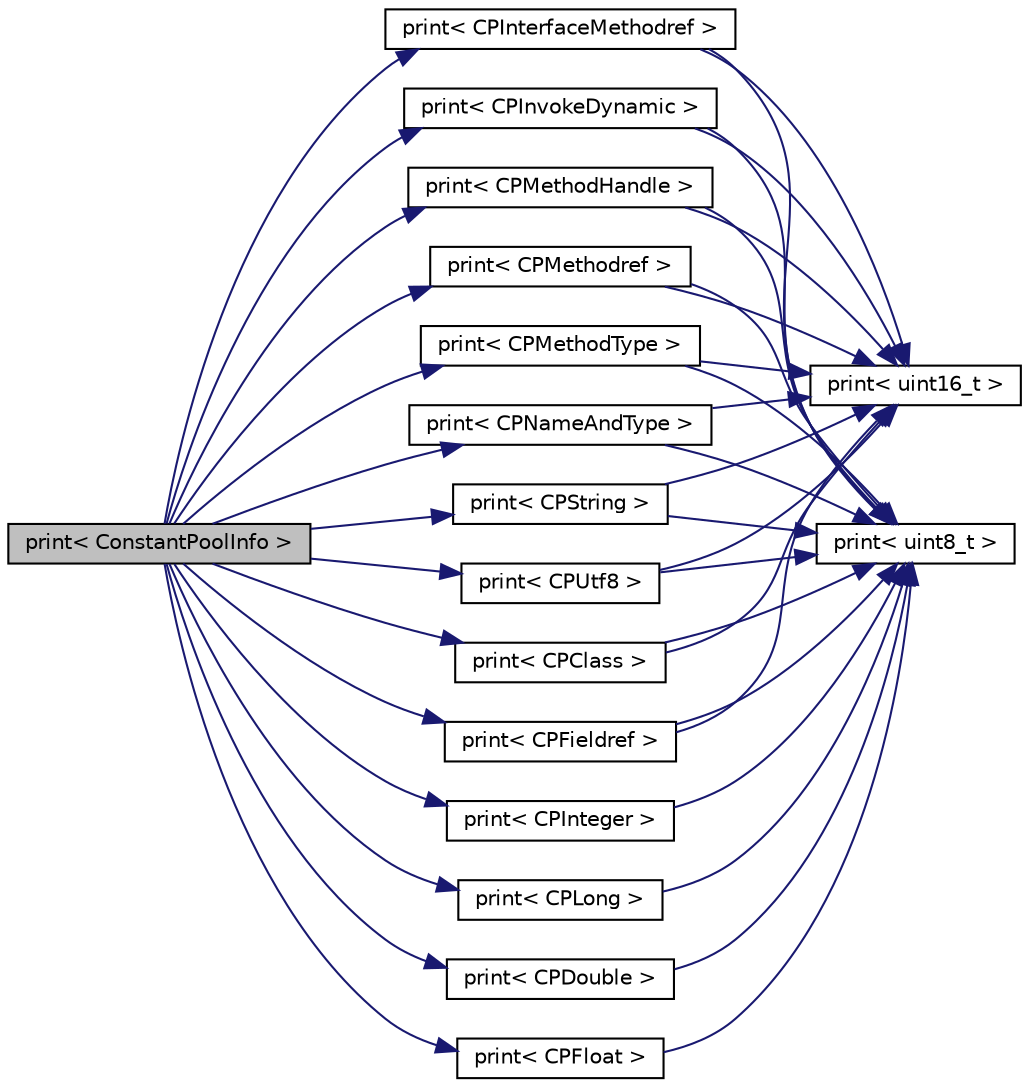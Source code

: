 digraph "print&lt; ConstantPoolInfo &gt;"
{
 // LATEX_PDF_SIZE
  edge [fontname="Helvetica",fontsize="10",labelfontname="Helvetica",labelfontsize="10"];
  node [fontname="Helvetica",fontsize="10",shape=record];
  rankdir="LR";
  Node1 [label="print\< ConstantPoolInfo \>",height=0.2,width=0.4,color="black", fillcolor="grey75", style="filled", fontcolor="black",tooltip=" "];
  Node1 -> Node2 [color="midnightblue",fontsize="10",style="solid"];
  Node2 [label="print\< CPClass \>",height=0.2,width=0.4,color="black", fillcolor="white", style="filled",URL="$_tipos_8cpp.html#a009bcba709f4973483ecae3f44de7cbb",tooltip=" "];
  Node2 -> Node3 [color="midnightblue",fontsize="10",style="solid"];
  Node3 [label="print\< uint16_t \>",height=0.2,width=0.4,color="black", fillcolor="white", style="filled",URL="$_tipos_8cpp.html#acf40d8a5ff2ee0e5bb42b2be35e1dcd1",tooltip=" "];
  Node2 -> Node4 [color="midnightblue",fontsize="10",style="solid"];
  Node4 [label="print\< uint8_t \>",height=0.2,width=0.4,color="black", fillcolor="white", style="filled",URL="$_tipos_8cpp.html#a78e725d6aa1a4bb1b3d26e4dafe5e059",tooltip=" "];
  Node1 -> Node5 [color="midnightblue",fontsize="10",style="solid"];
  Node5 [label="print\< CPDouble \>",height=0.2,width=0.4,color="black", fillcolor="white", style="filled",URL="$_tipos_8cpp.html#a4f69000f70bb0384b0768e3eeea805d5",tooltip=" "];
  Node5 -> Node4 [color="midnightblue",fontsize="10",style="solid"];
  Node1 -> Node6 [color="midnightblue",fontsize="10",style="solid"];
  Node6 [label="print\< CPFieldref \>",height=0.2,width=0.4,color="black", fillcolor="white", style="filled",URL="$_tipos_8cpp.html#ab815c721151f49a902fb631e0eea85e7",tooltip=" "];
  Node6 -> Node3 [color="midnightblue",fontsize="10",style="solid"];
  Node6 -> Node4 [color="midnightblue",fontsize="10",style="solid"];
  Node1 -> Node7 [color="midnightblue",fontsize="10",style="solid"];
  Node7 [label="print\< CPFloat \>",height=0.2,width=0.4,color="black", fillcolor="white", style="filled",URL="$_tipos_8cpp.html#aeaf75c63adfbb6acd6adddc28441686a",tooltip=" "];
  Node7 -> Node4 [color="midnightblue",fontsize="10",style="solid"];
  Node1 -> Node8 [color="midnightblue",fontsize="10",style="solid"];
  Node8 [label="print\< CPInteger \>",height=0.2,width=0.4,color="black", fillcolor="white", style="filled",URL="$_tipos_8cpp.html#a9c1894967331fe1590c62f849c7bb13c",tooltip=" "];
  Node8 -> Node4 [color="midnightblue",fontsize="10",style="solid"];
  Node1 -> Node9 [color="midnightblue",fontsize="10",style="solid"];
  Node9 [label="print\< CPInterfaceMethodref \>",height=0.2,width=0.4,color="black", fillcolor="white", style="filled",URL="$_tipos_8cpp.html#a5fcd3309d14e6d6c5e4f2c5303d9bd1d",tooltip=" "];
  Node9 -> Node3 [color="midnightblue",fontsize="10",style="solid"];
  Node9 -> Node4 [color="midnightblue",fontsize="10",style="solid"];
  Node1 -> Node10 [color="midnightblue",fontsize="10",style="solid"];
  Node10 [label="print\< CPInvokeDynamic \>",height=0.2,width=0.4,color="black", fillcolor="white", style="filled",URL="$_tipos_8cpp.html#a2e8fa404162fe4cd0cbaed199e2a85d7",tooltip=" "];
  Node10 -> Node3 [color="midnightblue",fontsize="10",style="solid"];
  Node10 -> Node4 [color="midnightblue",fontsize="10",style="solid"];
  Node1 -> Node11 [color="midnightblue",fontsize="10",style="solid"];
  Node11 [label="print\< CPLong \>",height=0.2,width=0.4,color="black", fillcolor="white", style="filled",URL="$_tipos_8cpp.html#a4f4b312ef48ebb4c7e11c0d9fe81b73c",tooltip=" "];
  Node11 -> Node4 [color="midnightblue",fontsize="10",style="solid"];
  Node1 -> Node12 [color="midnightblue",fontsize="10",style="solid"];
  Node12 [label="print\< CPMethodHandle \>",height=0.2,width=0.4,color="black", fillcolor="white", style="filled",URL="$_tipos_8cpp.html#a2afa686e490cd2da23fd6bfaf6acff7f",tooltip=" "];
  Node12 -> Node3 [color="midnightblue",fontsize="10",style="solid"];
  Node12 -> Node4 [color="midnightblue",fontsize="10",style="solid"];
  Node1 -> Node13 [color="midnightblue",fontsize="10",style="solid"];
  Node13 [label="print\< CPMethodref \>",height=0.2,width=0.4,color="black", fillcolor="white", style="filled",URL="$_tipos_8cpp.html#acb7d766753f1ac63413910b8a12867c2",tooltip=" "];
  Node13 -> Node3 [color="midnightblue",fontsize="10",style="solid"];
  Node13 -> Node4 [color="midnightblue",fontsize="10",style="solid"];
  Node1 -> Node14 [color="midnightblue",fontsize="10",style="solid"];
  Node14 [label="print\< CPMethodType \>",height=0.2,width=0.4,color="black", fillcolor="white", style="filled",URL="$_tipos_8cpp.html#a1b56c6777cd8a2aef6ebbd2700b6d1bc",tooltip=" "];
  Node14 -> Node3 [color="midnightblue",fontsize="10",style="solid"];
  Node14 -> Node4 [color="midnightblue",fontsize="10",style="solid"];
  Node1 -> Node15 [color="midnightblue",fontsize="10",style="solid"];
  Node15 [label="print\< CPNameAndType \>",height=0.2,width=0.4,color="black", fillcolor="white", style="filled",URL="$_tipos_8cpp.html#a32827064e5f7585762e4c1bcd17ff85a",tooltip=" "];
  Node15 -> Node3 [color="midnightblue",fontsize="10",style="solid"];
  Node15 -> Node4 [color="midnightblue",fontsize="10",style="solid"];
  Node1 -> Node16 [color="midnightblue",fontsize="10",style="solid"];
  Node16 [label="print\< CPString \>",height=0.2,width=0.4,color="black", fillcolor="white", style="filled",URL="$_tipos_8cpp.html#ab0ce84a45f78f81cdbea09e4dee0c7b8",tooltip=" "];
  Node16 -> Node3 [color="midnightblue",fontsize="10",style="solid"];
  Node16 -> Node4 [color="midnightblue",fontsize="10",style="solid"];
  Node1 -> Node17 [color="midnightblue",fontsize="10",style="solid"];
  Node17 [label="print\< CPUtf8 \>",height=0.2,width=0.4,color="black", fillcolor="white", style="filled",URL="$_tipos_8cpp.html#ac48e9460578aa36573039def13a4244d",tooltip=" "];
  Node17 -> Node3 [color="midnightblue",fontsize="10",style="solid"];
  Node17 -> Node4 [color="midnightblue",fontsize="10",style="solid"];
}
